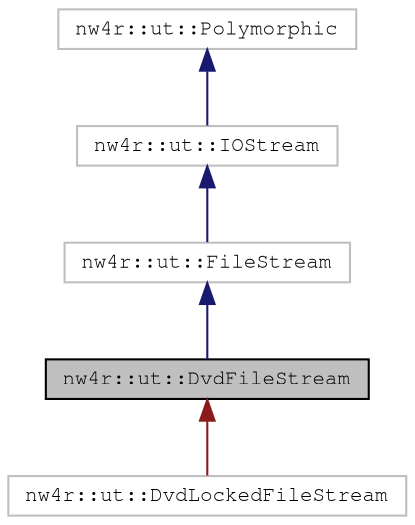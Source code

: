 digraph "nw4r::ut::DvdFileStream"
{
 // LATEX_PDF_SIZE
  edge [fontname="FreeMono",fontsize="10",labelfontname="FreeMono",labelfontsize="10"];
  node [fontname="FreeMono",fontsize="10",shape=record];
  Node1 [label="nw4r::ut::DvdFileStream",height=0.2,width=0.4,color="black", fillcolor="grey75", style="filled", fontcolor="black",tooltip=" "];
  Node2 -> Node1 [dir="back",color="midnightblue",fontsize="10",style="solid",fontname="FreeMono"];
  Node2 [label="nw4r::ut::FileStream",height=0.2,width=0.4,color="grey75", fillcolor="white", style="filled",URL="$classnw4r_1_1ut_1_1_file_stream.html",tooltip=" "];
  Node3 -> Node2 [dir="back",color="midnightblue",fontsize="10",style="solid",fontname="FreeMono"];
  Node3 [label="nw4r::ut::IOStream",height=0.2,width=0.4,color="grey75", fillcolor="white", style="filled",URL="$structnw4r_1_1ut_1_1_i_o_stream.html",tooltip=" "];
  Node4 -> Node3 [dir="back",color="midnightblue",fontsize="10",style="solid",fontname="FreeMono"];
  Node4 [label="nw4r::ut::Polymorphic",height=0.2,width=0.4,color="grey75", fillcolor="white", style="filled",URL="$structnw4r_1_1ut_1_1_polymorphic.html",tooltip=" "];
  Node1 -> Node5 [dir="back",color="firebrick4",fontsize="10",style="solid",fontname="FreeMono"];
  Node5 [label="nw4r::ut::DvdLockedFileStream",height=0.2,width=0.4,color="grey75", fillcolor="white", style="filled",URL="$classnw4r_1_1ut_1_1_dvd_locked_file_stream.html",tooltip=" "];
}
